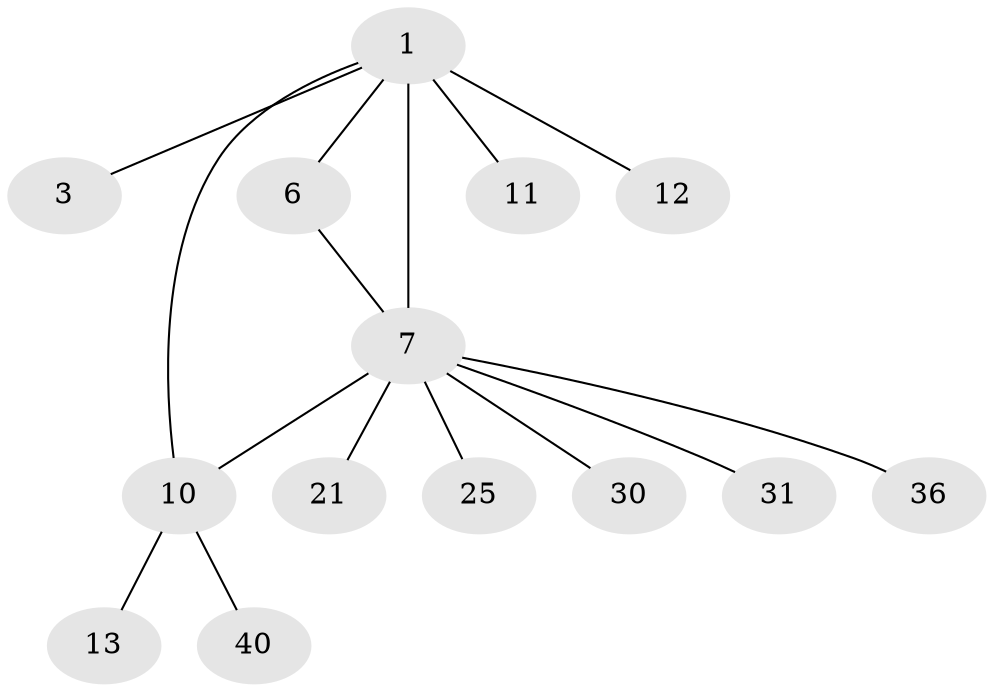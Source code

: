 // original degree distribution, {7: 0.0425531914893617, 8: 0.0425531914893617, 1: 0.574468085106383, 12: 0.02127659574468085, 3: 0.0425531914893617, 13: 0.02127659574468085, 4: 0.02127659574468085, 2: 0.23404255319148937}
// Generated by graph-tools (version 1.1) at 2025/19/03/04/25 18:19:51]
// undirected, 14 vertices, 15 edges
graph export_dot {
graph [start="1"]
  node [color=gray90,style=filled];
  1 [super="+17+4+2+42+24"];
  3;
  6;
  7 [super="+23+14+8"];
  10 [super="+15+18"];
  11;
  12 [super="+33"];
  13;
  21 [super="+28"];
  25;
  30;
  31;
  36;
  40 [super="+47"];
  1 -- 7 [weight=7];
  1 -- 12;
  1 -- 3;
  1 -- 6 [weight=2];
  1 -- 10 [weight=3];
  1 -- 11;
  6 -- 7;
  7 -- 21;
  7 -- 25;
  7 -- 30;
  7 -- 31;
  7 -- 36;
  7 -- 10;
  10 -- 13;
  10 -- 40;
}
